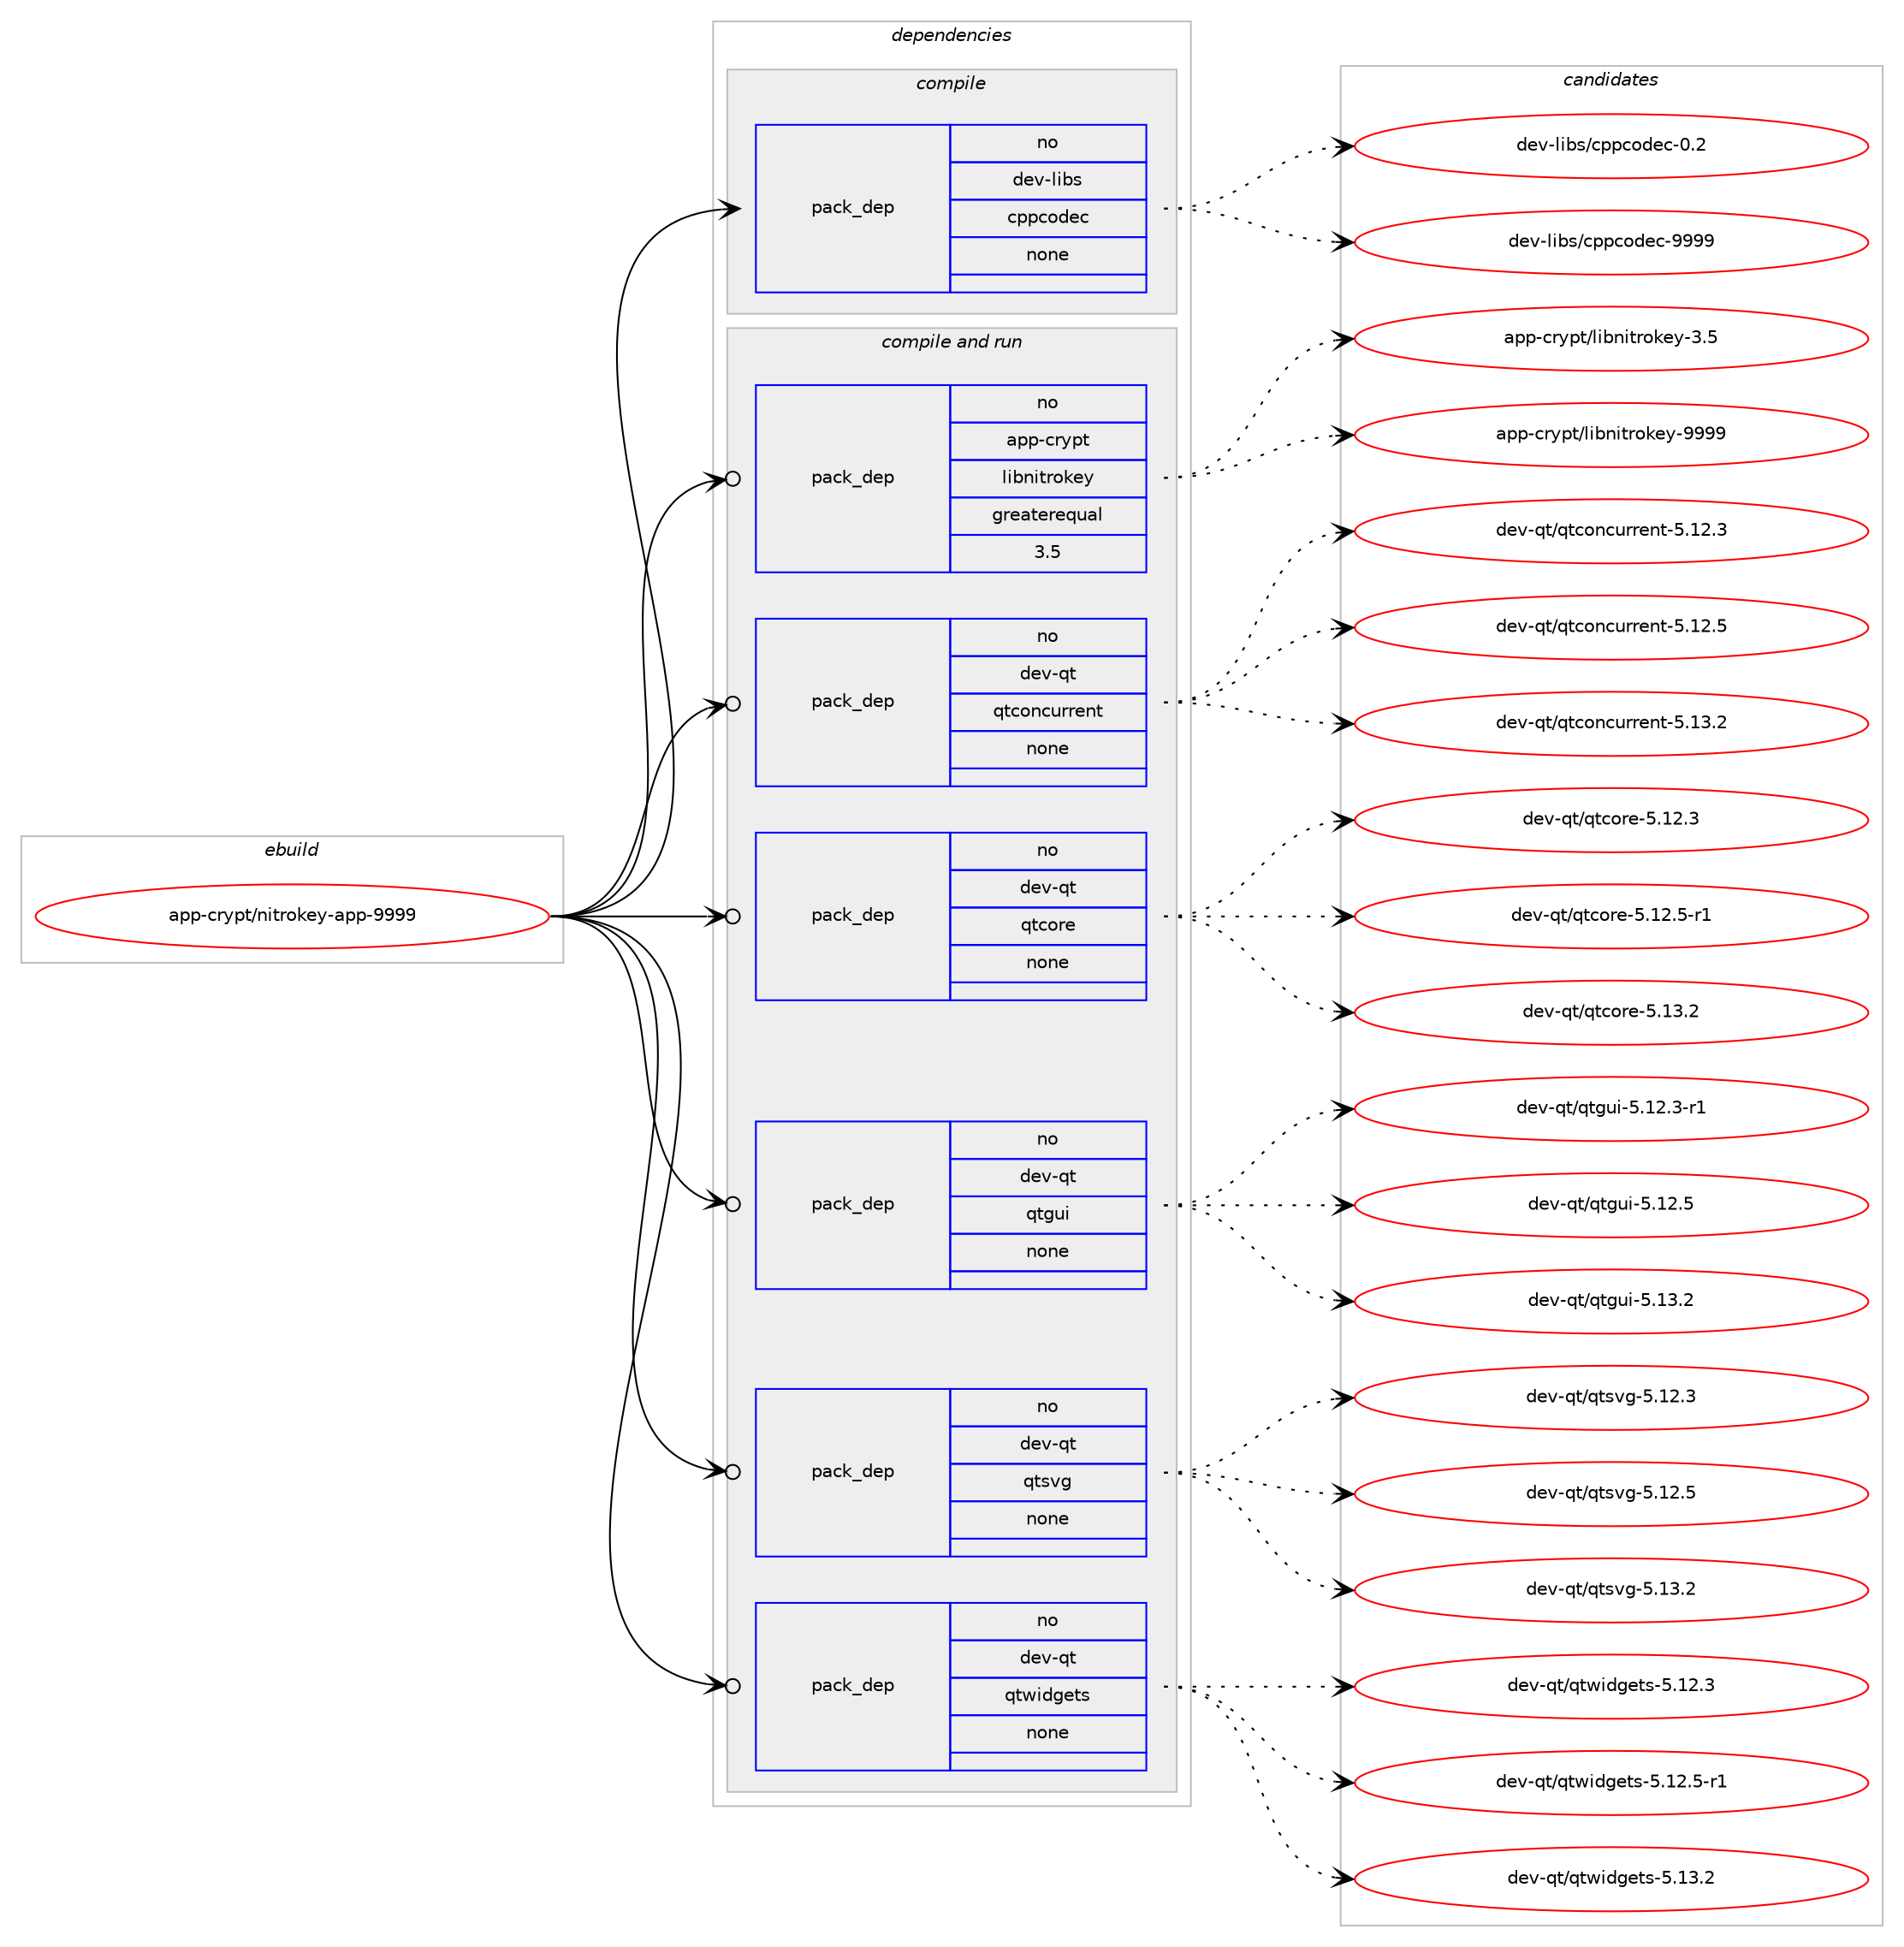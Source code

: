 digraph prolog {

# *************
# Graph options
# *************

newrank=true;
concentrate=true;
compound=true;
graph [rankdir=LR,fontname=Helvetica,fontsize=10,ranksep=1.5];#, ranksep=2.5, nodesep=0.2];
edge  [arrowhead=vee];
node  [fontname=Helvetica,fontsize=10];

# **********
# The ebuild
# **********

subgraph cluster_leftcol {
color=gray;
rank=same;
label=<<i>ebuild</i>>;
id [label="app-crypt/nitrokey-app-9999", color=red, width=4, href="../app-crypt/nitrokey-app-9999.svg"];
}

# ****************
# The dependencies
# ****************

subgraph cluster_midcol {
color=gray;
label=<<i>dependencies</i>>;
subgraph cluster_compile {
fillcolor="#eeeeee";
style=filled;
label=<<i>compile</i>>;
subgraph pack355010 {
dependency477589 [label=<<TABLE BORDER="0" CELLBORDER="1" CELLSPACING="0" CELLPADDING="4" WIDTH="220"><TR><TD ROWSPAN="6" CELLPADDING="30">pack_dep</TD></TR><TR><TD WIDTH="110">no</TD></TR><TR><TD>dev-libs</TD></TR><TR><TD>cppcodec</TD></TR><TR><TD>none</TD></TR><TR><TD></TD></TR></TABLE>>, shape=none, color=blue];
}
id:e -> dependency477589:w [weight=20,style="solid",arrowhead="vee"];
}
subgraph cluster_compileandrun {
fillcolor="#eeeeee";
style=filled;
label=<<i>compile and run</i>>;
subgraph pack355011 {
dependency477590 [label=<<TABLE BORDER="0" CELLBORDER="1" CELLSPACING="0" CELLPADDING="4" WIDTH="220"><TR><TD ROWSPAN="6" CELLPADDING="30">pack_dep</TD></TR><TR><TD WIDTH="110">no</TD></TR><TR><TD>app-crypt</TD></TR><TR><TD>libnitrokey</TD></TR><TR><TD>greaterequal</TD></TR><TR><TD>3.5</TD></TR></TABLE>>, shape=none, color=blue];
}
id:e -> dependency477590:w [weight=20,style="solid",arrowhead="odotvee"];
subgraph pack355012 {
dependency477591 [label=<<TABLE BORDER="0" CELLBORDER="1" CELLSPACING="0" CELLPADDING="4" WIDTH="220"><TR><TD ROWSPAN="6" CELLPADDING="30">pack_dep</TD></TR><TR><TD WIDTH="110">no</TD></TR><TR><TD>dev-qt</TD></TR><TR><TD>qtconcurrent</TD></TR><TR><TD>none</TD></TR><TR><TD></TD></TR></TABLE>>, shape=none, color=blue];
}
id:e -> dependency477591:w [weight=20,style="solid",arrowhead="odotvee"];
subgraph pack355013 {
dependency477592 [label=<<TABLE BORDER="0" CELLBORDER="1" CELLSPACING="0" CELLPADDING="4" WIDTH="220"><TR><TD ROWSPAN="6" CELLPADDING="30">pack_dep</TD></TR><TR><TD WIDTH="110">no</TD></TR><TR><TD>dev-qt</TD></TR><TR><TD>qtcore</TD></TR><TR><TD>none</TD></TR><TR><TD></TD></TR></TABLE>>, shape=none, color=blue];
}
id:e -> dependency477592:w [weight=20,style="solid",arrowhead="odotvee"];
subgraph pack355014 {
dependency477593 [label=<<TABLE BORDER="0" CELLBORDER="1" CELLSPACING="0" CELLPADDING="4" WIDTH="220"><TR><TD ROWSPAN="6" CELLPADDING="30">pack_dep</TD></TR><TR><TD WIDTH="110">no</TD></TR><TR><TD>dev-qt</TD></TR><TR><TD>qtgui</TD></TR><TR><TD>none</TD></TR><TR><TD></TD></TR></TABLE>>, shape=none, color=blue];
}
id:e -> dependency477593:w [weight=20,style="solid",arrowhead="odotvee"];
subgraph pack355015 {
dependency477594 [label=<<TABLE BORDER="0" CELLBORDER="1" CELLSPACING="0" CELLPADDING="4" WIDTH="220"><TR><TD ROWSPAN="6" CELLPADDING="30">pack_dep</TD></TR><TR><TD WIDTH="110">no</TD></TR><TR><TD>dev-qt</TD></TR><TR><TD>qtsvg</TD></TR><TR><TD>none</TD></TR><TR><TD></TD></TR></TABLE>>, shape=none, color=blue];
}
id:e -> dependency477594:w [weight=20,style="solid",arrowhead="odotvee"];
subgraph pack355016 {
dependency477595 [label=<<TABLE BORDER="0" CELLBORDER="1" CELLSPACING="0" CELLPADDING="4" WIDTH="220"><TR><TD ROWSPAN="6" CELLPADDING="30">pack_dep</TD></TR><TR><TD WIDTH="110">no</TD></TR><TR><TD>dev-qt</TD></TR><TR><TD>qtwidgets</TD></TR><TR><TD>none</TD></TR><TR><TD></TD></TR></TABLE>>, shape=none, color=blue];
}
id:e -> dependency477595:w [weight=20,style="solid",arrowhead="odotvee"];
}
subgraph cluster_run {
fillcolor="#eeeeee";
style=filled;
label=<<i>run</i>>;
}
}

# **************
# The candidates
# **************

subgraph cluster_choices {
rank=same;
color=gray;
label=<<i>candidates</i>>;

subgraph choice355010 {
color=black;
nodesep=1;
choice10010111845108105981154799112112991111001019945484650 [label="dev-libs/cppcodec-0.2", color=red, width=4,href="../dev-libs/cppcodec-0.2.svg"];
choice1001011184510810598115479911211299111100101994557575757 [label="dev-libs/cppcodec-9999", color=red, width=4,href="../dev-libs/cppcodec-9999.svg"];
dependency477589:e -> choice10010111845108105981154799112112991111001019945484650:w [style=dotted,weight="100"];
dependency477589:e -> choice1001011184510810598115479911211299111100101994557575757:w [style=dotted,weight="100"];
}
subgraph choice355011 {
color=black;
nodesep=1;
choice971121124599114121112116471081059811010511611411110710112145514653 [label="app-crypt/libnitrokey-3.5", color=red, width=4,href="../app-crypt/libnitrokey-3.5.svg"];
choice97112112459911412111211647108105981101051161141111071011214557575757 [label="app-crypt/libnitrokey-9999", color=red, width=4,href="../app-crypt/libnitrokey-9999.svg"];
dependency477590:e -> choice971121124599114121112116471081059811010511611411110710112145514653:w [style=dotted,weight="100"];
dependency477590:e -> choice97112112459911412111211647108105981101051161141111071011214557575757:w [style=dotted,weight="100"];
}
subgraph choice355012 {
color=black;
nodesep=1;
choice1001011184511311647113116991111109911711411410111011645534649504651 [label="dev-qt/qtconcurrent-5.12.3", color=red, width=4,href="../dev-qt/qtconcurrent-5.12.3.svg"];
choice1001011184511311647113116991111109911711411410111011645534649504653 [label="dev-qt/qtconcurrent-5.12.5", color=red, width=4,href="../dev-qt/qtconcurrent-5.12.5.svg"];
choice1001011184511311647113116991111109911711411410111011645534649514650 [label="dev-qt/qtconcurrent-5.13.2", color=red, width=4,href="../dev-qt/qtconcurrent-5.13.2.svg"];
dependency477591:e -> choice1001011184511311647113116991111109911711411410111011645534649504651:w [style=dotted,weight="100"];
dependency477591:e -> choice1001011184511311647113116991111109911711411410111011645534649504653:w [style=dotted,weight="100"];
dependency477591:e -> choice1001011184511311647113116991111109911711411410111011645534649514650:w [style=dotted,weight="100"];
}
subgraph choice355013 {
color=black;
nodesep=1;
choice10010111845113116471131169911111410145534649504651 [label="dev-qt/qtcore-5.12.3", color=red, width=4,href="../dev-qt/qtcore-5.12.3.svg"];
choice100101118451131164711311699111114101455346495046534511449 [label="dev-qt/qtcore-5.12.5-r1", color=red, width=4,href="../dev-qt/qtcore-5.12.5-r1.svg"];
choice10010111845113116471131169911111410145534649514650 [label="dev-qt/qtcore-5.13.2", color=red, width=4,href="../dev-qt/qtcore-5.13.2.svg"];
dependency477592:e -> choice10010111845113116471131169911111410145534649504651:w [style=dotted,weight="100"];
dependency477592:e -> choice100101118451131164711311699111114101455346495046534511449:w [style=dotted,weight="100"];
dependency477592:e -> choice10010111845113116471131169911111410145534649514650:w [style=dotted,weight="100"];
}
subgraph choice355014 {
color=black;
nodesep=1;
choice1001011184511311647113116103117105455346495046514511449 [label="dev-qt/qtgui-5.12.3-r1", color=red, width=4,href="../dev-qt/qtgui-5.12.3-r1.svg"];
choice100101118451131164711311610311710545534649504653 [label="dev-qt/qtgui-5.12.5", color=red, width=4,href="../dev-qt/qtgui-5.12.5.svg"];
choice100101118451131164711311610311710545534649514650 [label="dev-qt/qtgui-5.13.2", color=red, width=4,href="../dev-qt/qtgui-5.13.2.svg"];
dependency477593:e -> choice1001011184511311647113116103117105455346495046514511449:w [style=dotted,weight="100"];
dependency477593:e -> choice100101118451131164711311610311710545534649504653:w [style=dotted,weight="100"];
dependency477593:e -> choice100101118451131164711311610311710545534649514650:w [style=dotted,weight="100"];
}
subgraph choice355015 {
color=black;
nodesep=1;
choice100101118451131164711311611511810345534649504651 [label="dev-qt/qtsvg-5.12.3", color=red, width=4,href="../dev-qt/qtsvg-5.12.3.svg"];
choice100101118451131164711311611511810345534649504653 [label="dev-qt/qtsvg-5.12.5", color=red, width=4,href="../dev-qt/qtsvg-5.12.5.svg"];
choice100101118451131164711311611511810345534649514650 [label="dev-qt/qtsvg-5.13.2", color=red, width=4,href="../dev-qt/qtsvg-5.13.2.svg"];
dependency477594:e -> choice100101118451131164711311611511810345534649504651:w [style=dotted,weight="100"];
dependency477594:e -> choice100101118451131164711311611511810345534649504653:w [style=dotted,weight="100"];
dependency477594:e -> choice100101118451131164711311611511810345534649514650:w [style=dotted,weight="100"];
}
subgraph choice355016 {
color=black;
nodesep=1;
choice100101118451131164711311611910510010310111611545534649504651 [label="dev-qt/qtwidgets-5.12.3", color=red, width=4,href="../dev-qt/qtwidgets-5.12.3.svg"];
choice1001011184511311647113116119105100103101116115455346495046534511449 [label="dev-qt/qtwidgets-5.12.5-r1", color=red, width=4,href="../dev-qt/qtwidgets-5.12.5-r1.svg"];
choice100101118451131164711311611910510010310111611545534649514650 [label="dev-qt/qtwidgets-5.13.2", color=red, width=4,href="../dev-qt/qtwidgets-5.13.2.svg"];
dependency477595:e -> choice100101118451131164711311611910510010310111611545534649504651:w [style=dotted,weight="100"];
dependency477595:e -> choice1001011184511311647113116119105100103101116115455346495046534511449:w [style=dotted,weight="100"];
dependency477595:e -> choice100101118451131164711311611910510010310111611545534649514650:w [style=dotted,weight="100"];
}
}

}
